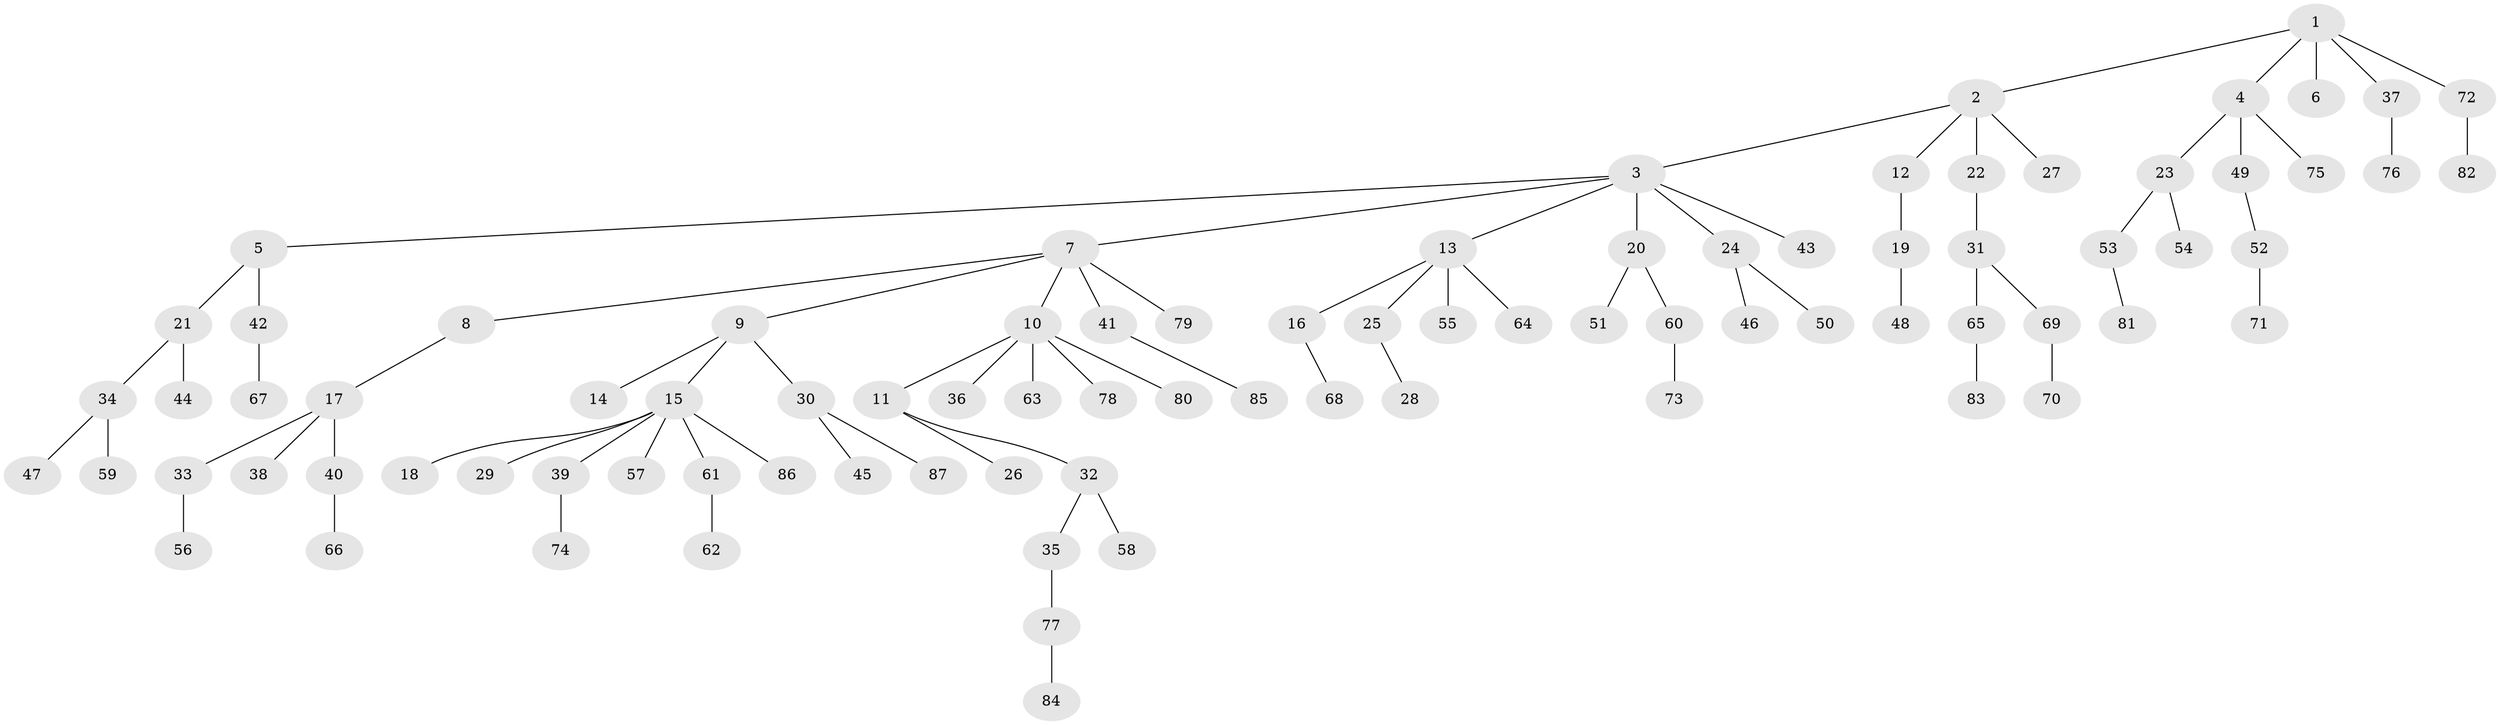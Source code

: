// coarse degree distribution, {2: 0.22727272727272727, 4: 0.06818181818181818, 3: 0.11363636363636363, 5: 0.045454545454545456, 6: 0.022727272727272728, 1: 0.5227272727272727}
// Generated by graph-tools (version 1.1) at 2025/37/03/04/25 23:37:22]
// undirected, 87 vertices, 86 edges
graph export_dot {
  node [color=gray90,style=filled];
  1;
  2;
  3;
  4;
  5;
  6;
  7;
  8;
  9;
  10;
  11;
  12;
  13;
  14;
  15;
  16;
  17;
  18;
  19;
  20;
  21;
  22;
  23;
  24;
  25;
  26;
  27;
  28;
  29;
  30;
  31;
  32;
  33;
  34;
  35;
  36;
  37;
  38;
  39;
  40;
  41;
  42;
  43;
  44;
  45;
  46;
  47;
  48;
  49;
  50;
  51;
  52;
  53;
  54;
  55;
  56;
  57;
  58;
  59;
  60;
  61;
  62;
  63;
  64;
  65;
  66;
  67;
  68;
  69;
  70;
  71;
  72;
  73;
  74;
  75;
  76;
  77;
  78;
  79;
  80;
  81;
  82;
  83;
  84;
  85;
  86;
  87;
  1 -- 2;
  1 -- 4;
  1 -- 6;
  1 -- 37;
  1 -- 72;
  2 -- 3;
  2 -- 12;
  2 -- 22;
  2 -- 27;
  3 -- 5;
  3 -- 7;
  3 -- 13;
  3 -- 20;
  3 -- 24;
  3 -- 43;
  4 -- 23;
  4 -- 49;
  4 -- 75;
  5 -- 21;
  5 -- 42;
  7 -- 8;
  7 -- 9;
  7 -- 10;
  7 -- 41;
  7 -- 79;
  8 -- 17;
  9 -- 14;
  9 -- 15;
  9 -- 30;
  10 -- 11;
  10 -- 36;
  10 -- 63;
  10 -- 78;
  10 -- 80;
  11 -- 26;
  11 -- 32;
  12 -- 19;
  13 -- 16;
  13 -- 25;
  13 -- 55;
  13 -- 64;
  15 -- 18;
  15 -- 29;
  15 -- 39;
  15 -- 57;
  15 -- 61;
  15 -- 86;
  16 -- 68;
  17 -- 33;
  17 -- 38;
  17 -- 40;
  19 -- 48;
  20 -- 51;
  20 -- 60;
  21 -- 34;
  21 -- 44;
  22 -- 31;
  23 -- 53;
  23 -- 54;
  24 -- 46;
  24 -- 50;
  25 -- 28;
  30 -- 45;
  30 -- 87;
  31 -- 65;
  31 -- 69;
  32 -- 35;
  32 -- 58;
  33 -- 56;
  34 -- 47;
  34 -- 59;
  35 -- 77;
  37 -- 76;
  39 -- 74;
  40 -- 66;
  41 -- 85;
  42 -- 67;
  49 -- 52;
  52 -- 71;
  53 -- 81;
  60 -- 73;
  61 -- 62;
  65 -- 83;
  69 -- 70;
  72 -- 82;
  77 -- 84;
}

